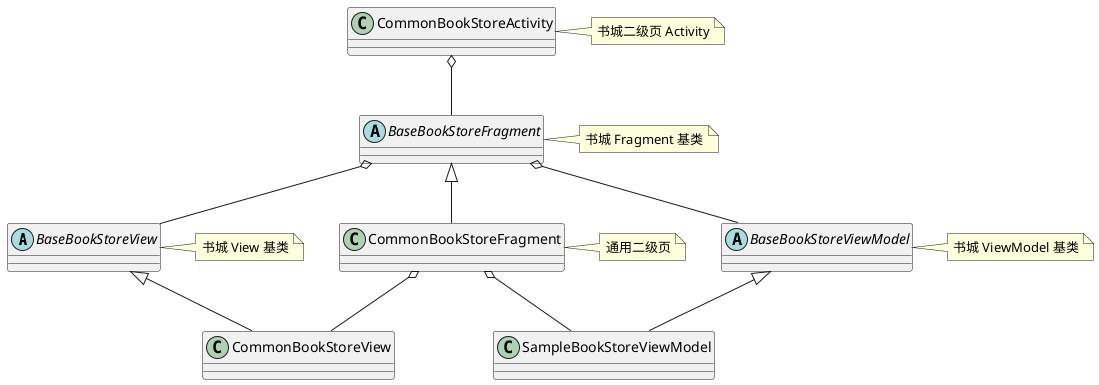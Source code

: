 @startuml


abstract class BaseBookStoreView
note right: 书城 View 基类


BaseBookStoreFragment <|-- CommonBookStoreFragment
note right: 通用二级页

abstract class BaseBookStoreViewModel
note right: 书城 ViewModel 基类

abstract class BaseBookStoreFragment
note right: 书城 Fragment 基类



BaseBookStoreView <|-- CommonBookStoreView

CommonBookStoreFragment o-- CommonBookStoreView
CommonBookStoreFragment o-- SampleBookStoreViewModel

BaseBookStoreViewModel <|-- SampleBookStoreViewModel

BaseBookStoreFragment o-- BaseBookStoreView
BaseBookStoreFragment o-- BaseBookStoreViewModel


class CommonBookStoreActivity
note right: 书城二级页 Activity
CommonBookStoreActivity o-- BaseBookStoreFragment

@enduml